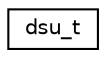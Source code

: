 digraph "Graphical Class Hierarchy"
{
  edge [fontname="Helvetica",fontsize="10",labelfontname="Helvetica",labelfontsize="10"];
  node [fontname="Helvetica",fontsize="10",shape=record];
  rankdir="LR";
  Node0 [label="dsu_t",height=0.2,width=0.4,color="black", fillcolor="white", style="filled",URL="$structdsu__t.html"];
}
